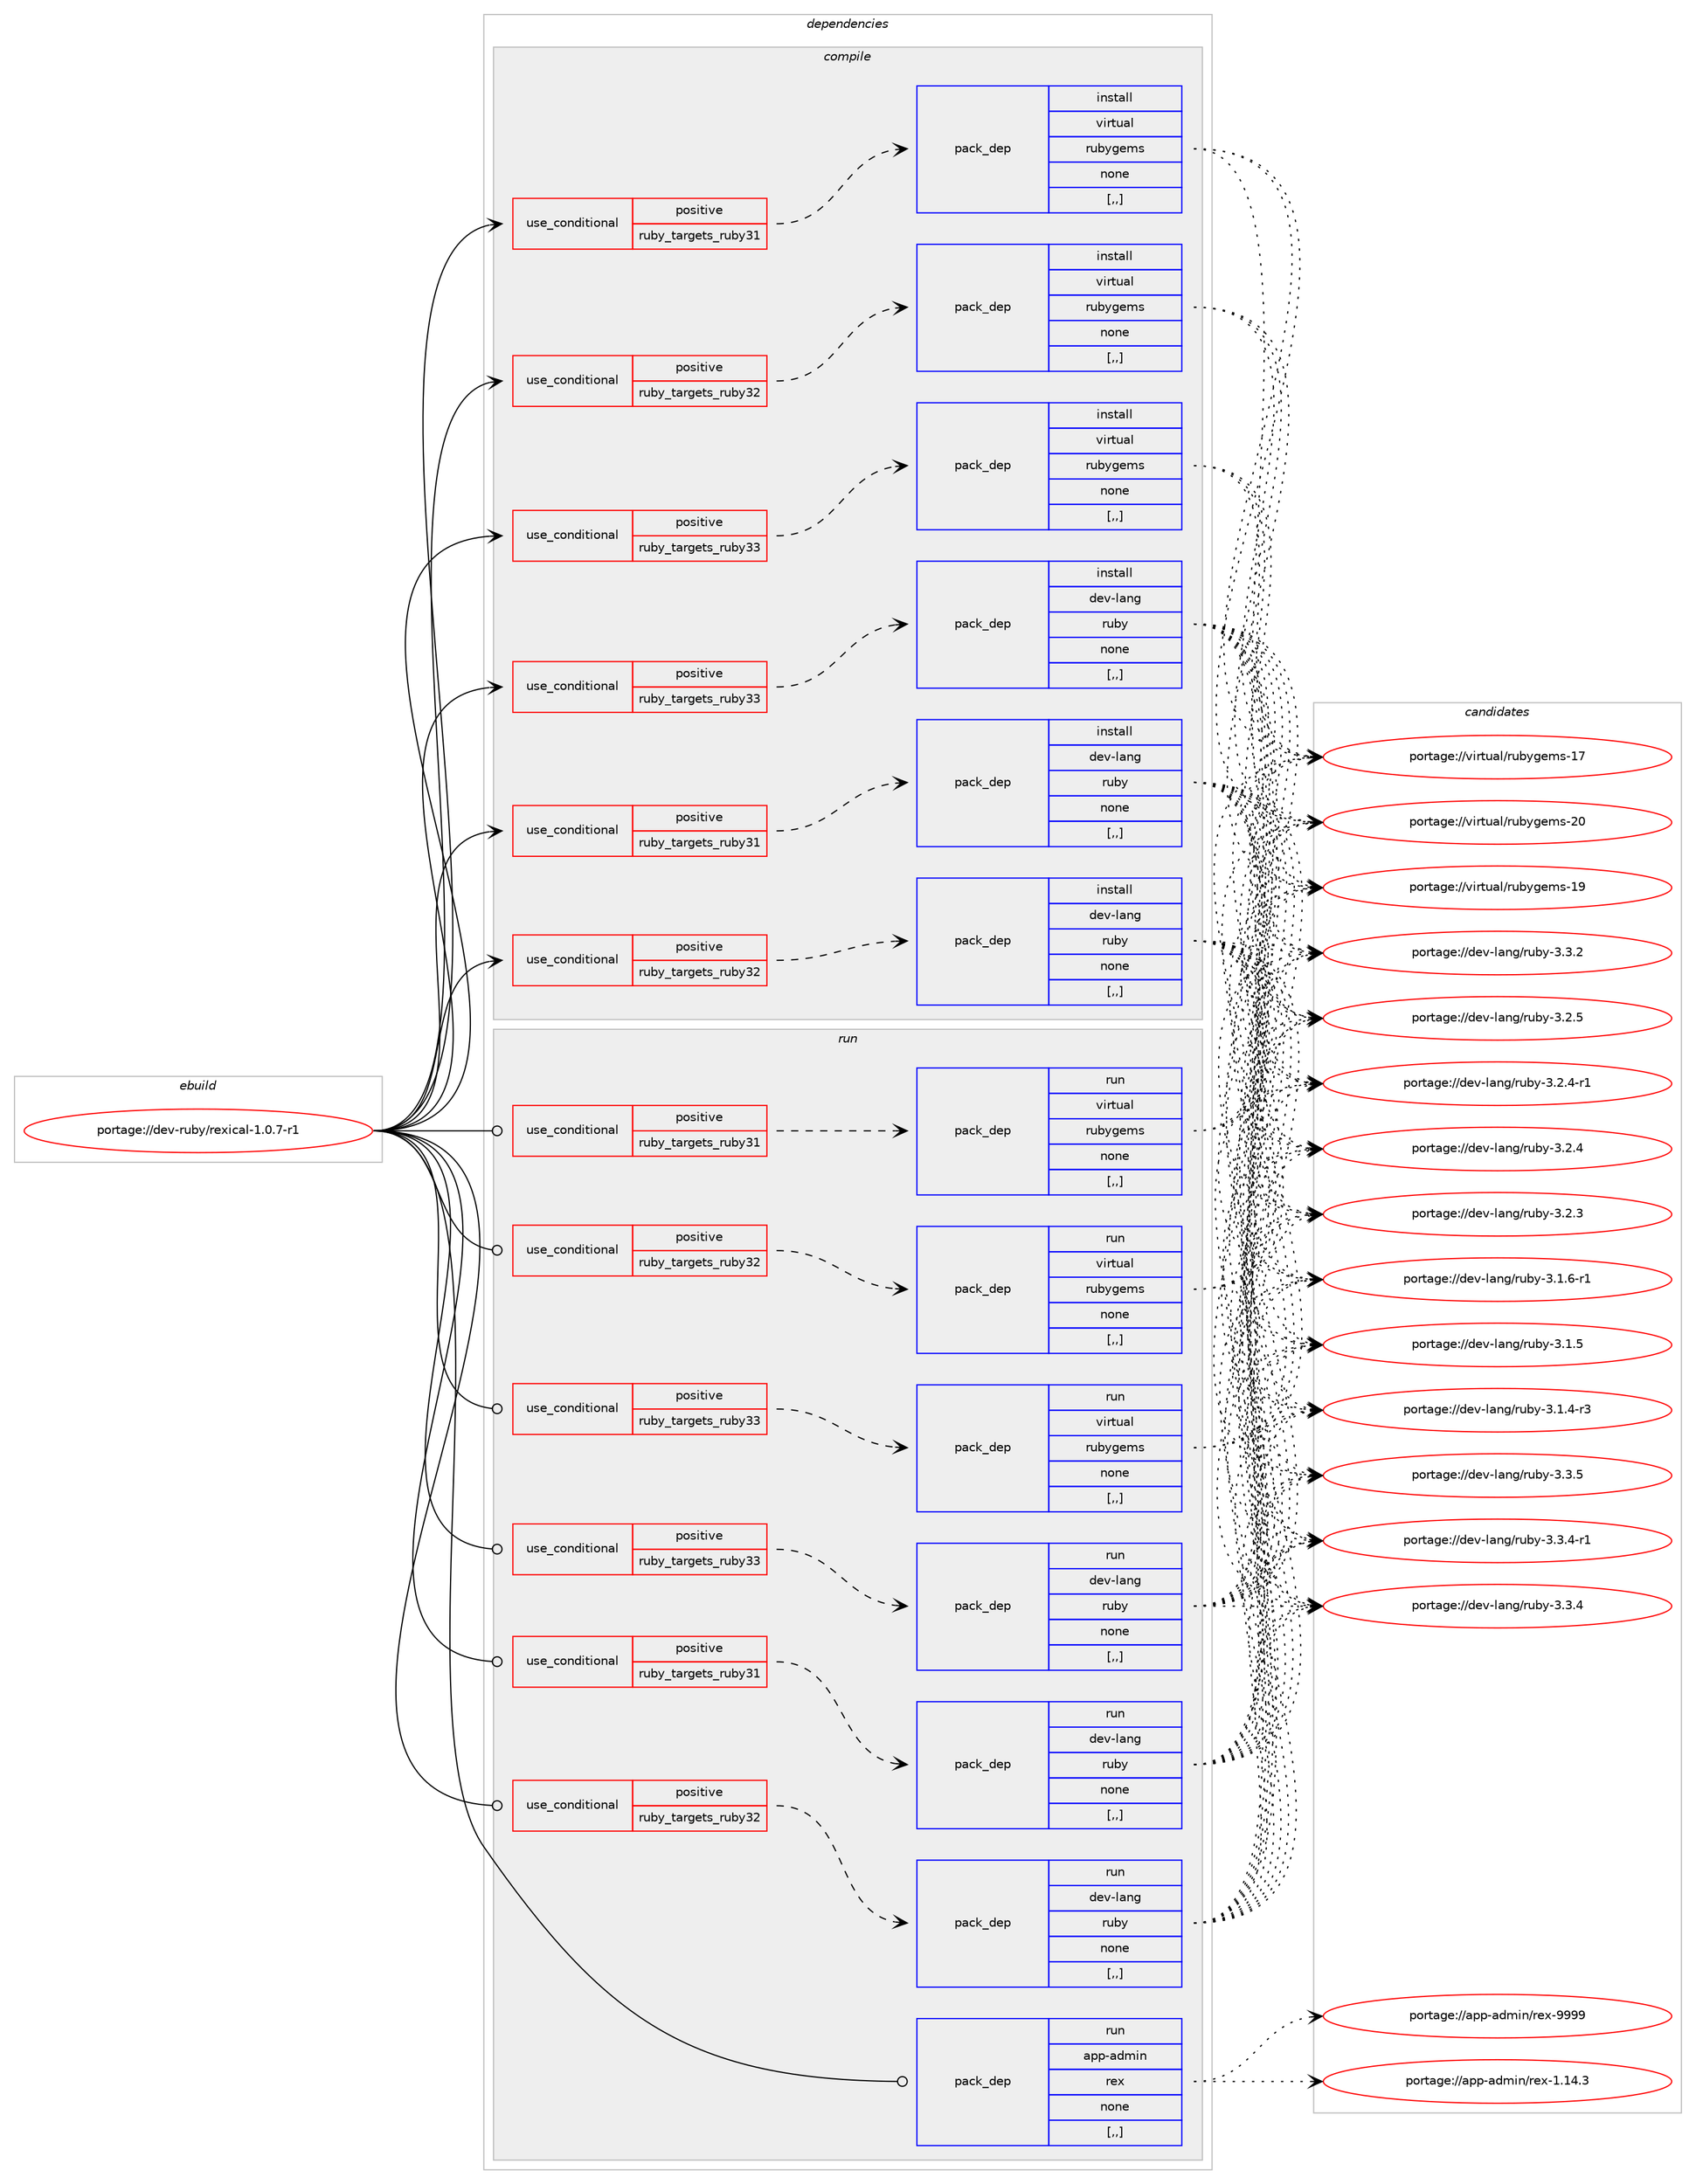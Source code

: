 digraph prolog {

# *************
# Graph options
# *************

newrank=true;
concentrate=true;
compound=true;
graph [rankdir=LR,fontname=Helvetica,fontsize=10,ranksep=1.5];#, ranksep=2.5, nodesep=0.2];
edge  [arrowhead=vee];
node  [fontname=Helvetica,fontsize=10];

# **********
# The ebuild
# **********

subgraph cluster_leftcol {
color=gray;
label=<<i>ebuild</i>>;
id [label="portage://dev-ruby/rexical-1.0.7-r1", color=red, width=4, href="../dev-ruby/rexical-1.0.7-r1.svg"];
}

# ****************
# The dependencies
# ****************

subgraph cluster_midcol {
color=gray;
label=<<i>dependencies</i>>;
subgraph cluster_compile {
fillcolor="#eeeeee";
style=filled;
label=<<i>compile</i>>;
subgraph cond185556 {
dependency694823 [label=<<TABLE BORDER="0" CELLBORDER="1" CELLSPACING="0" CELLPADDING="4"><TR><TD ROWSPAN="3" CELLPADDING="10">use_conditional</TD></TR><TR><TD>positive</TD></TR><TR><TD>ruby_targets_ruby31</TD></TR></TABLE>>, shape=none, color=red];
subgraph pack504316 {
dependency694824 [label=<<TABLE BORDER="0" CELLBORDER="1" CELLSPACING="0" CELLPADDING="4" WIDTH="220"><TR><TD ROWSPAN="6" CELLPADDING="30">pack_dep</TD></TR><TR><TD WIDTH="110">install</TD></TR><TR><TD>dev-lang</TD></TR><TR><TD>ruby</TD></TR><TR><TD>none</TD></TR><TR><TD>[,,]</TD></TR></TABLE>>, shape=none, color=blue];
}
dependency694823:e -> dependency694824:w [weight=20,style="dashed",arrowhead="vee"];
}
id:e -> dependency694823:w [weight=20,style="solid",arrowhead="vee"];
subgraph cond185557 {
dependency694825 [label=<<TABLE BORDER="0" CELLBORDER="1" CELLSPACING="0" CELLPADDING="4"><TR><TD ROWSPAN="3" CELLPADDING="10">use_conditional</TD></TR><TR><TD>positive</TD></TR><TR><TD>ruby_targets_ruby31</TD></TR></TABLE>>, shape=none, color=red];
subgraph pack504317 {
dependency694826 [label=<<TABLE BORDER="0" CELLBORDER="1" CELLSPACING="0" CELLPADDING="4" WIDTH="220"><TR><TD ROWSPAN="6" CELLPADDING="30">pack_dep</TD></TR><TR><TD WIDTH="110">install</TD></TR><TR><TD>virtual</TD></TR><TR><TD>rubygems</TD></TR><TR><TD>none</TD></TR><TR><TD>[,,]</TD></TR></TABLE>>, shape=none, color=blue];
}
dependency694825:e -> dependency694826:w [weight=20,style="dashed",arrowhead="vee"];
}
id:e -> dependency694825:w [weight=20,style="solid",arrowhead="vee"];
subgraph cond185558 {
dependency694827 [label=<<TABLE BORDER="0" CELLBORDER="1" CELLSPACING="0" CELLPADDING="4"><TR><TD ROWSPAN="3" CELLPADDING="10">use_conditional</TD></TR><TR><TD>positive</TD></TR><TR><TD>ruby_targets_ruby32</TD></TR></TABLE>>, shape=none, color=red];
subgraph pack504318 {
dependency694828 [label=<<TABLE BORDER="0" CELLBORDER="1" CELLSPACING="0" CELLPADDING="4" WIDTH="220"><TR><TD ROWSPAN="6" CELLPADDING="30">pack_dep</TD></TR><TR><TD WIDTH="110">install</TD></TR><TR><TD>dev-lang</TD></TR><TR><TD>ruby</TD></TR><TR><TD>none</TD></TR><TR><TD>[,,]</TD></TR></TABLE>>, shape=none, color=blue];
}
dependency694827:e -> dependency694828:w [weight=20,style="dashed",arrowhead="vee"];
}
id:e -> dependency694827:w [weight=20,style="solid",arrowhead="vee"];
subgraph cond185559 {
dependency694829 [label=<<TABLE BORDER="0" CELLBORDER="1" CELLSPACING="0" CELLPADDING="4"><TR><TD ROWSPAN="3" CELLPADDING="10">use_conditional</TD></TR><TR><TD>positive</TD></TR><TR><TD>ruby_targets_ruby32</TD></TR></TABLE>>, shape=none, color=red];
subgraph pack504319 {
dependency694830 [label=<<TABLE BORDER="0" CELLBORDER="1" CELLSPACING="0" CELLPADDING="4" WIDTH="220"><TR><TD ROWSPAN="6" CELLPADDING="30">pack_dep</TD></TR><TR><TD WIDTH="110">install</TD></TR><TR><TD>virtual</TD></TR><TR><TD>rubygems</TD></TR><TR><TD>none</TD></TR><TR><TD>[,,]</TD></TR></TABLE>>, shape=none, color=blue];
}
dependency694829:e -> dependency694830:w [weight=20,style="dashed",arrowhead="vee"];
}
id:e -> dependency694829:w [weight=20,style="solid",arrowhead="vee"];
subgraph cond185560 {
dependency694831 [label=<<TABLE BORDER="0" CELLBORDER="1" CELLSPACING="0" CELLPADDING="4"><TR><TD ROWSPAN="3" CELLPADDING="10">use_conditional</TD></TR><TR><TD>positive</TD></TR><TR><TD>ruby_targets_ruby33</TD></TR></TABLE>>, shape=none, color=red];
subgraph pack504320 {
dependency694832 [label=<<TABLE BORDER="0" CELLBORDER="1" CELLSPACING="0" CELLPADDING="4" WIDTH="220"><TR><TD ROWSPAN="6" CELLPADDING="30">pack_dep</TD></TR><TR><TD WIDTH="110">install</TD></TR><TR><TD>dev-lang</TD></TR><TR><TD>ruby</TD></TR><TR><TD>none</TD></TR><TR><TD>[,,]</TD></TR></TABLE>>, shape=none, color=blue];
}
dependency694831:e -> dependency694832:w [weight=20,style="dashed",arrowhead="vee"];
}
id:e -> dependency694831:w [weight=20,style="solid",arrowhead="vee"];
subgraph cond185561 {
dependency694833 [label=<<TABLE BORDER="0" CELLBORDER="1" CELLSPACING="0" CELLPADDING="4"><TR><TD ROWSPAN="3" CELLPADDING="10">use_conditional</TD></TR><TR><TD>positive</TD></TR><TR><TD>ruby_targets_ruby33</TD></TR></TABLE>>, shape=none, color=red];
subgraph pack504321 {
dependency694834 [label=<<TABLE BORDER="0" CELLBORDER="1" CELLSPACING="0" CELLPADDING="4" WIDTH="220"><TR><TD ROWSPAN="6" CELLPADDING="30">pack_dep</TD></TR><TR><TD WIDTH="110">install</TD></TR><TR><TD>virtual</TD></TR><TR><TD>rubygems</TD></TR><TR><TD>none</TD></TR><TR><TD>[,,]</TD></TR></TABLE>>, shape=none, color=blue];
}
dependency694833:e -> dependency694834:w [weight=20,style="dashed",arrowhead="vee"];
}
id:e -> dependency694833:w [weight=20,style="solid",arrowhead="vee"];
}
subgraph cluster_compileandrun {
fillcolor="#eeeeee";
style=filled;
label=<<i>compile and run</i>>;
}
subgraph cluster_run {
fillcolor="#eeeeee";
style=filled;
label=<<i>run</i>>;
subgraph cond185562 {
dependency694835 [label=<<TABLE BORDER="0" CELLBORDER="1" CELLSPACING="0" CELLPADDING="4"><TR><TD ROWSPAN="3" CELLPADDING="10">use_conditional</TD></TR><TR><TD>positive</TD></TR><TR><TD>ruby_targets_ruby31</TD></TR></TABLE>>, shape=none, color=red];
subgraph pack504322 {
dependency694836 [label=<<TABLE BORDER="0" CELLBORDER="1" CELLSPACING="0" CELLPADDING="4" WIDTH="220"><TR><TD ROWSPAN="6" CELLPADDING="30">pack_dep</TD></TR><TR><TD WIDTH="110">run</TD></TR><TR><TD>dev-lang</TD></TR><TR><TD>ruby</TD></TR><TR><TD>none</TD></TR><TR><TD>[,,]</TD></TR></TABLE>>, shape=none, color=blue];
}
dependency694835:e -> dependency694836:w [weight=20,style="dashed",arrowhead="vee"];
}
id:e -> dependency694835:w [weight=20,style="solid",arrowhead="odot"];
subgraph cond185563 {
dependency694837 [label=<<TABLE BORDER="0" CELLBORDER="1" CELLSPACING="0" CELLPADDING="4"><TR><TD ROWSPAN="3" CELLPADDING="10">use_conditional</TD></TR><TR><TD>positive</TD></TR><TR><TD>ruby_targets_ruby31</TD></TR></TABLE>>, shape=none, color=red];
subgraph pack504323 {
dependency694838 [label=<<TABLE BORDER="0" CELLBORDER="1" CELLSPACING="0" CELLPADDING="4" WIDTH="220"><TR><TD ROWSPAN="6" CELLPADDING="30">pack_dep</TD></TR><TR><TD WIDTH="110">run</TD></TR><TR><TD>virtual</TD></TR><TR><TD>rubygems</TD></TR><TR><TD>none</TD></TR><TR><TD>[,,]</TD></TR></TABLE>>, shape=none, color=blue];
}
dependency694837:e -> dependency694838:w [weight=20,style="dashed",arrowhead="vee"];
}
id:e -> dependency694837:w [weight=20,style="solid",arrowhead="odot"];
subgraph cond185564 {
dependency694839 [label=<<TABLE BORDER="0" CELLBORDER="1" CELLSPACING="0" CELLPADDING="4"><TR><TD ROWSPAN="3" CELLPADDING="10">use_conditional</TD></TR><TR><TD>positive</TD></TR><TR><TD>ruby_targets_ruby32</TD></TR></TABLE>>, shape=none, color=red];
subgraph pack504324 {
dependency694840 [label=<<TABLE BORDER="0" CELLBORDER="1" CELLSPACING="0" CELLPADDING="4" WIDTH="220"><TR><TD ROWSPAN="6" CELLPADDING="30">pack_dep</TD></TR><TR><TD WIDTH="110">run</TD></TR><TR><TD>dev-lang</TD></TR><TR><TD>ruby</TD></TR><TR><TD>none</TD></TR><TR><TD>[,,]</TD></TR></TABLE>>, shape=none, color=blue];
}
dependency694839:e -> dependency694840:w [weight=20,style="dashed",arrowhead="vee"];
}
id:e -> dependency694839:w [weight=20,style="solid",arrowhead="odot"];
subgraph cond185565 {
dependency694841 [label=<<TABLE BORDER="0" CELLBORDER="1" CELLSPACING="0" CELLPADDING="4"><TR><TD ROWSPAN="3" CELLPADDING="10">use_conditional</TD></TR><TR><TD>positive</TD></TR><TR><TD>ruby_targets_ruby32</TD></TR></TABLE>>, shape=none, color=red];
subgraph pack504325 {
dependency694842 [label=<<TABLE BORDER="0" CELLBORDER="1" CELLSPACING="0" CELLPADDING="4" WIDTH="220"><TR><TD ROWSPAN="6" CELLPADDING="30">pack_dep</TD></TR><TR><TD WIDTH="110">run</TD></TR><TR><TD>virtual</TD></TR><TR><TD>rubygems</TD></TR><TR><TD>none</TD></TR><TR><TD>[,,]</TD></TR></TABLE>>, shape=none, color=blue];
}
dependency694841:e -> dependency694842:w [weight=20,style="dashed",arrowhead="vee"];
}
id:e -> dependency694841:w [weight=20,style="solid",arrowhead="odot"];
subgraph cond185566 {
dependency694843 [label=<<TABLE BORDER="0" CELLBORDER="1" CELLSPACING="0" CELLPADDING="4"><TR><TD ROWSPAN="3" CELLPADDING="10">use_conditional</TD></TR><TR><TD>positive</TD></TR><TR><TD>ruby_targets_ruby33</TD></TR></TABLE>>, shape=none, color=red];
subgraph pack504326 {
dependency694844 [label=<<TABLE BORDER="0" CELLBORDER="1" CELLSPACING="0" CELLPADDING="4" WIDTH="220"><TR><TD ROWSPAN="6" CELLPADDING="30">pack_dep</TD></TR><TR><TD WIDTH="110">run</TD></TR><TR><TD>dev-lang</TD></TR><TR><TD>ruby</TD></TR><TR><TD>none</TD></TR><TR><TD>[,,]</TD></TR></TABLE>>, shape=none, color=blue];
}
dependency694843:e -> dependency694844:w [weight=20,style="dashed",arrowhead="vee"];
}
id:e -> dependency694843:w [weight=20,style="solid",arrowhead="odot"];
subgraph cond185567 {
dependency694845 [label=<<TABLE BORDER="0" CELLBORDER="1" CELLSPACING="0" CELLPADDING="4"><TR><TD ROWSPAN="3" CELLPADDING="10">use_conditional</TD></TR><TR><TD>positive</TD></TR><TR><TD>ruby_targets_ruby33</TD></TR></TABLE>>, shape=none, color=red];
subgraph pack504327 {
dependency694846 [label=<<TABLE BORDER="0" CELLBORDER="1" CELLSPACING="0" CELLPADDING="4" WIDTH="220"><TR><TD ROWSPAN="6" CELLPADDING="30">pack_dep</TD></TR><TR><TD WIDTH="110">run</TD></TR><TR><TD>virtual</TD></TR><TR><TD>rubygems</TD></TR><TR><TD>none</TD></TR><TR><TD>[,,]</TD></TR></TABLE>>, shape=none, color=blue];
}
dependency694845:e -> dependency694846:w [weight=20,style="dashed",arrowhead="vee"];
}
id:e -> dependency694845:w [weight=20,style="solid",arrowhead="odot"];
subgraph pack504328 {
dependency694847 [label=<<TABLE BORDER="0" CELLBORDER="1" CELLSPACING="0" CELLPADDING="4" WIDTH="220"><TR><TD ROWSPAN="6" CELLPADDING="30">pack_dep</TD></TR><TR><TD WIDTH="110">run</TD></TR><TR><TD>app-admin</TD></TR><TR><TD>rex</TD></TR><TR><TD>none</TD></TR><TR><TD>[,,]</TD></TR></TABLE>>, shape=none, color=blue];
}
id:e -> dependency694847:w [weight=20,style="solid",arrowhead="odot"];
}
}

# **************
# The candidates
# **************

subgraph cluster_choices {
rank=same;
color=gray;
label=<<i>candidates</i>>;

subgraph choice504316 {
color=black;
nodesep=1;
choice10010111845108971101034711411798121455146514653 [label="portage://dev-lang/ruby-3.3.5", color=red, width=4,href="../dev-lang/ruby-3.3.5.svg"];
choice100101118451089711010347114117981214551465146524511449 [label="portage://dev-lang/ruby-3.3.4-r1", color=red, width=4,href="../dev-lang/ruby-3.3.4-r1.svg"];
choice10010111845108971101034711411798121455146514652 [label="portage://dev-lang/ruby-3.3.4", color=red, width=4,href="../dev-lang/ruby-3.3.4.svg"];
choice10010111845108971101034711411798121455146514650 [label="portage://dev-lang/ruby-3.3.2", color=red, width=4,href="../dev-lang/ruby-3.3.2.svg"];
choice10010111845108971101034711411798121455146504653 [label="portage://dev-lang/ruby-3.2.5", color=red, width=4,href="../dev-lang/ruby-3.2.5.svg"];
choice100101118451089711010347114117981214551465046524511449 [label="portage://dev-lang/ruby-3.2.4-r1", color=red, width=4,href="../dev-lang/ruby-3.2.4-r1.svg"];
choice10010111845108971101034711411798121455146504652 [label="portage://dev-lang/ruby-3.2.4", color=red, width=4,href="../dev-lang/ruby-3.2.4.svg"];
choice10010111845108971101034711411798121455146504651 [label="portage://dev-lang/ruby-3.2.3", color=red, width=4,href="../dev-lang/ruby-3.2.3.svg"];
choice100101118451089711010347114117981214551464946544511449 [label="portage://dev-lang/ruby-3.1.6-r1", color=red, width=4,href="../dev-lang/ruby-3.1.6-r1.svg"];
choice10010111845108971101034711411798121455146494653 [label="portage://dev-lang/ruby-3.1.5", color=red, width=4,href="../dev-lang/ruby-3.1.5.svg"];
choice100101118451089711010347114117981214551464946524511451 [label="portage://dev-lang/ruby-3.1.4-r3", color=red, width=4,href="../dev-lang/ruby-3.1.4-r3.svg"];
dependency694824:e -> choice10010111845108971101034711411798121455146514653:w [style=dotted,weight="100"];
dependency694824:e -> choice100101118451089711010347114117981214551465146524511449:w [style=dotted,weight="100"];
dependency694824:e -> choice10010111845108971101034711411798121455146514652:w [style=dotted,weight="100"];
dependency694824:e -> choice10010111845108971101034711411798121455146514650:w [style=dotted,weight="100"];
dependency694824:e -> choice10010111845108971101034711411798121455146504653:w [style=dotted,weight="100"];
dependency694824:e -> choice100101118451089711010347114117981214551465046524511449:w [style=dotted,weight="100"];
dependency694824:e -> choice10010111845108971101034711411798121455146504652:w [style=dotted,weight="100"];
dependency694824:e -> choice10010111845108971101034711411798121455146504651:w [style=dotted,weight="100"];
dependency694824:e -> choice100101118451089711010347114117981214551464946544511449:w [style=dotted,weight="100"];
dependency694824:e -> choice10010111845108971101034711411798121455146494653:w [style=dotted,weight="100"];
dependency694824:e -> choice100101118451089711010347114117981214551464946524511451:w [style=dotted,weight="100"];
}
subgraph choice504317 {
color=black;
nodesep=1;
choice118105114116117971084711411798121103101109115455048 [label="portage://virtual/rubygems-20", color=red, width=4,href="../virtual/rubygems-20.svg"];
choice118105114116117971084711411798121103101109115454957 [label="portage://virtual/rubygems-19", color=red, width=4,href="../virtual/rubygems-19.svg"];
choice118105114116117971084711411798121103101109115454955 [label="portage://virtual/rubygems-17", color=red, width=4,href="../virtual/rubygems-17.svg"];
dependency694826:e -> choice118105114116117971084711411798121103101109115455048:w [style=dotted,weight="100"];
dependency694826:e -> choice118105114116117971084711411798121103101109115454957:w [style=dotted,weight="100"];
dependency694826:e -> choice118105114116117971084711411798121103101109115454955:w [style=dotted,weight="100"];
}
subgraph choice504318 {
color=black;
nodesep=1;
choice10010111845108971101034711411798121455146514653 [label="portage://dev-lang/ruby-3.3.5", color=red, width=4,href="../dev-lang/ruby-3.3.5.svg"];
choice100101118451089711010347114117981214551465146524511449 [label="portage://dev-lang/ruby-3.3.4-r1", color=red, width=4,href="../dev-lang/ruby-3.3.4-r1.svg"];
choice10010111845108971101034711411798121455146514652 [label="portage://dev-lang/ruby-3.3.4", color=red, width=4,href="../dev-lang/ruby-3.3.4.svg"];
choice10010111845108971101034711411798121455146514650 [label="portage://dev-lang/ruby-3.3.2", color=red, width=4,href="../dev-lang/ruby-3.3.2.svg"];
choice10010111845108971101034711411798121455146504653 [label="portage://dev-lang/ruby-3.2.5", color=red, width=4,href="../dev-lang/ruby-3.2.5.svg"];
choice100101118451089711010347114117981214551465046524511449 [label="portage://dev-lang/ruby-3.2.4-r1", color=red, width=4,href="../dev-lang/ruby-3.2.4-r1.svg"];
choice10010111845108971101034711411798121455146504652 [label="portage://dev-lang/ruby-3.2.4", color=red, width=4,href="../dev-lang/ruby-3.2.4.svg"];
choice10010111845108971101034711411798121455146504651 [label="portage://dev-lang/ruby-3.2.3", color=red, width=4,href="../dev-lang/ruby-3.2.3.svg"];
choice100101118451089711010347114117981214551464946544511449 [label="portage://dev-lang/ruby-3.1.6-r1", color=red, width=4,href="../dev-lang/ruby-3.1.6-r1.svg"];
choice10010111845108971101034711411798121455146494653 [label="portage://dev-lang/ruby-3.1.5", color=red, width=4,href="../dev-lang/ruby-3.1.5.svg"];
choice100101118451089711010347114117981214551464946524511451 [label="portage://dev-lang/ruby-3.1.4-r3", color=red, width=4,href="../dev-lang/ruby-3.1.4-r3.svg"];
dependency694828:e -> choice10010111845108971101034711411798121455146514653:w [style=dotted,weight="100"];
dependency694828:e -> choice100101118451089711010347114117981214551465146524511449:w [style=dotted,weight="100"];
dependency694828:e -> choice10010111845108971101034711411798121455146514652:w [style=dotted,weight="100"];
dependency694828:e -> choice10010111845108971101034711411798121455146514650:w [style=dotted,weight="100"];
dependency694828:e -> choice10010111845108971101034711411798121455146504653:w [style=dotted,weight="100"];
dependency694828:e -> choice100101118451089711010347114117981214551465046524511449:w [style=dotted,weight="100"];
dependency694828:e -> choice10010111845108971101034711411798121455146504652:w [style=dotted,weight="100"];
dependency694828:e -> choice10010111845108971101034711411798121455146504651:w [style=dotted,weight="100"];
dependency694828:e -> choice100101118451089711010347114117981214551464946544511449:w [style=dotted,weight="100"];
dependency694828:e -> choice10010111845108971101034711411798121455146494653:w [style=dotted,weight="100"];
dependency694828:e -> choice100101118451089711010347114117981214551464946524511451:w [style=dotted,weight="100"];
}
subgraph choice504319 {
color=black;
nodesep=1;
choice118105114116117971084711411798121103101109115455048 [label="portage://virtual/rubygems-20", color=red, width=4,href="../virtual/rubygems-20.svg"];
choice118105114116117971084711411798121103101109115454957 [label="portage://virtual/rubygems-19", color=red, width=4,href="../virtual/rubygems-19.svg"];
choice118105114116117971084711411798121103101109115454955 [label="portage://virtual/rubygems-17", color=red, width=4,href="../virtual/rubygems-17.svg"];
dependency694830:e -> choice118105114116117971084711411798121103101109115455048:w [style=dotted,weight="100"];
dependency694830:e -> choice118105114116117971084711411798121103101109115454957:w [style=dotted,weight="100"];
dependency694830:e -> choice118105114116117971084711411798121103101109115454955:w [style=dotted,weight="100"];
}
subgraph choice504320 {
color=black;
nodesep=1;
choice10010111845108971101034711411798121455146514653 [label="portage://dev-lang/ruby-3.3.5", color=red, width=4,href="../dev-lang/ruby-3.3.5.svg"];
choice100101118451089711010347114117981214551465146524511449 [label="portage://dev-lang/ruby-3.3.4-r1", color=red, width=4,href="../dev-lang/ruby-3.3.4-r1.svg"];
choice10010111845108971101034711411798121455146514652 [label="portage://dev-lang/ruby-3.3.4", color=red, width=4,href="../dev-lang/ruby-3.3.4.svg"];
choice10010111845108971101034711411798121455146514650 [label="portage://dev-lang/ruby-3.3.2", color=red, width=4,href="../dev-lang/ruby-3.3.2.svg"];
choice10010111845108971101034711411798121455146504653 [label="portage://dev-lang/ruby-3.2.5", color=red, width=4,href="../dev-lang/ruby-3.2.5.svg"];
choice100101118451089711010347114117981214551465046524511449 [label="portage://dev-lang/ruby-3.2.4-r1", color=red, width=4,href="../dev-lang/ruby-3.2.4-r1.svg"];
choice10010111845108971101034711411798121455146504652 [label="portage://dev-lang/ruby-3.2.4", color=red, width=4,href="../dev-lang/ruby-3.2.4.svg"];
choice10010111845108971101034711411798121455146504651 [label="portage://dev-lang/ruby-3.2.3", color=red, width=4,href="../dev-lang/ruby-3.2.3.svg"];
choice100101118451089711010347114117981214551464946544511449 [label="portage://dev-lang/ruby-3.1.6-r1", color=red, width=4,href="../dev-lang/ruby-3.1.6-r1.svg"];
choice10010111845108971101034711411798121455146494653 [label="portage://dev-lang/ruby-3.1.5", color=red, width=4,href="../dev-lang/ruby-3.1.5.svg"];
choice100101118451089711010347114117981214551464946524511451 [label="portage://dev-lang/ruby-3.1.4-r3", color=red, width=4,href="../dev-lang/ruby-3.1.4-r3.svg"];
dependency694832:e -> choice10010111845108971101034711411798121455146514653:w [style=dotted,weight="100"];
dependency694832:e -> choice100101118451089711010347114117981214551465146524511449:w [style=dotted,weight="100"];
dependency694832:e -> choice10010111845108971101034711411798121455146514652:w [style=dotted,weight="100"];
dependency694832:e -> choice10010111845108971101034711411798121455146514650:w [style=dotted,weight="100"];
dependency694832:e -> choice10010111845108971101034711411798121455146504653:w [style=dotted,weight="100"];
dependency694832:e -> choice100101118451089711010347114117981214551465046524511449:w [style=dotted,weight="100"];
dependency694832:e -> choice10010111845108971101034711411798121455146504652:w [style=dotted,weight="100"];
dependency694832:e -> choice10010111845108971101034711411798121455146504651:w [style=dotted,weight="100"];
dependency694832:e -> choice100101118451089711010347114117981214551464946544511449:w [style=dotted,weight="100"];
dependency694832:e -> choice10010111845108971101034711411798121455146494653:w [style=dotted,weight="100"];
dependency694832:e -> choice100101118451089711010347114117981214551464946524511451:w [style=dotted,weight="100"];
}
subgraph choice504321 {
color=black;
nodesep=1;
choice118105114116117971084711411798121103101109115455048 [label="portage://virtual/rubygems-20", color=red, width=4,href="../virtual/rubygems-20.svg"];
choice118105114116117971084711411798121103101109115454957 [label="portage://virtual/rubygems-19", color=red, width=4,href="../virtual/rubygems-19.svg"];
choice118105114116117971084711411798121103101109115454955 [label="portage://virtual/rubygems-17", color=red, width=4,href="../virtual/rubygems-17.svg"];
dependency694834:e -> choice118105114116117971084711411798121103101109115455048:w [style=dotted,weight="100"];
dependency694834:e -> choice118105114116117971084711411798121103101109115454957:w [style=dotted,weight="100"];
dependency694834:e -> choice118105114116117971084711411798121103101109115454955:w [style=dotted,weight="100"];
}
subgraph choice504322 {
color=black;
nodesep=1;
choice10010111845108971101034711411798121455146514653 [label="portage://dev-lang/ruby-3.3.5", color=red, width=4,href="../dev-lang/ruby-3.3.5.svg"];
choice100101118451089711010347114117981214551465146524511449 [label="portage://dev-lang/ruby-3.3.4-r1", color=red, width=4,href="../dev-lang/ruby-3.3.4-r1.svg"];
choice10010111845108971101034711411798121455146514652 [label="portage://dev-lang/ruby-3.3.4", color=red, width=4,href="../dev-lang/ruby-3.3.4.svg"];
choice10010111845108971101034711411798121455146514650 [label="portage://dev-lang/ruby-3.3.2", color=red, width=4,href="../dev-lang/ruby-3.3.2.svg"];
choice10010111845108971101034711411798121455146504653 [label="portage://dev-lang/ruby-3.2.5", color=red, width=4,href="../dev-lang/ruby-3.2.5.svg"];
choice100101118451089711010347114117981214551465046524511449 [label="portage://dev-lang/ruby-3.2.4-r1", color=red, width=4,href="../dev-lang/ruby-3.2.4-r1.svg"];
choice10010111845108971101034711411798121455146504652 [label="portage://dev-lang/ruby-3.2.4", color=red, width=4,href="../dev-lang/ruby-3.2.4.svg"];
choice10010111845108971101034711411798121455146504651 [label="portage://dev-lang/ruby-3.2.3", color=red, width=4,href="../dev-lang/ruby-3.2.3.svg"];
choice100101118451089711010347114117981214551464946544511449 [label="portage://dev-lang/ruby-3.1.6-r1", color=red, width=4,href="../dev-lang/ruby-3.1.6-r1.svg"];
choice10010111845108971101034711411798121455146494653 [label="portage://dev-lang/ruby-3.1.5", color=red, width=4,href="../dev-lang/ruby-3.1.5.svg"];
choice100101118451089711010347114117981214551464946524511451 [label="portage://dev-lang/ruby-3.1.4-r3", color=red, width=4,href="../dev-lang/ruby-3.1.4-r3.svg"];
dependency694836:e -> choice10010111845108971101034711411798121455146514653:w [style=dotted,weight="100"];
dependency694836:e -> choice100101118451089711010347114117981214551465146524511449:w [style=dotted,weight="100"];
dependency694836:e -> choice10010111845108971101034711411798121455146514652:w [style=dotted,weight="100"];
dependency694836:e -> choice10010111845108971101034711411798121455146514650:w [style=dotted,weight="100"];
dependency694836:e -> choice10010111845108971101034711411798121455146504653:w [style=dotted,weight="100"];
dependency694836:e -> choice100101118451089711010347114117981214551465046524511449:w [style=dotted,weight="100"];
dependency694836:e -> choice10010111845108971101034711411798121455146504652:w [style=dotted,weight="100"];
dependency694836:e -> choice10010111845108971101034711411798121455146504651:w [style=dotted,weight="100"];
dependency694836:e -> choice100101118451089711010347114117981214551464946544511449:w [style=dotted,weight="100"];
dependency694836:e -> choice10010111845108971101034711411798121455146494653:w [style=dotted,weight="100"];
dependency694836:e -> choice100101118451089711010347114117981214551464946524511451:w [style=dotted,weight="100"];
}
subgraph choice504323 {
color=black;
nodesep=1;
choice118105114116117971084711411798121103101109115455048 [label="portage://virtual/rubygems-20", color=red, width=4,href="../virtual/rubygems-20.svg"];
choice118105114116117971084711411798121103101109115454957 [label="portage://virtual/rubygems-19", color=red, width=4,href="../virtual/rubygems-19.svg"];
choice118105114116117971084711411798121103101109115454955 [label="portage://virtual/rubygems-17", color=red, width=4,href="../virtual/rubygems-17.svg"];
dependency694838:e -> choice118105114116117971084711411798121103101109115455048:w [style=dotted,weight="100"];
dependency694838:e -> choice118105114116117971084711411798121103101109115454957:w [style=dotted,weight="100"];
dependency694838:e -> choice118105114116117971084711411798121103101109115454955:w [style=dotted,weight="100"];
}
subgraph choice504324 {
color=black;
nodesep=1;
choice10010111845108971101034711411798121455146514653 [label="portage://dev-lang/ruby-3.3.5", color=red, width=4,href="../dev-lang/ruby-3.3.5.svg"];
choice100101118451089711010347114117981214551465146524511449 [label="portage://dev-lang/ruby-3.3.4-r1", color=red, width=4,href="../dev-lang/ruby-3.3.4-r1.svg"];
choice10010111845108971101034711411798121455146514652 [label="portage://dev-lang/ruby-3.3.4", color=red, width=4,href="../dev-lang/ruby-3.3.4.svg"];
choice10010111845108971101034711411798121455146514650 [label="portage://dev-lang/ruby-3.3.2", color=red, width=4,href="../dev-lang/ruby-3.3.2.svg"];
choice10010111845108971101034711411798121455146504653 [label="portage://dev-lang/ruby-3.2.5", color=red, width=4,href="../dev-lang/ruby-3.2.5.svg"];
choice100101118451089711010347114117981214551465046524511449 [label="portage://dev-lang/ruby-3.2.4-r1", color=red, width=4,href="../dev-lang/ruby-3.2.4-r1.svg"];
choice10010111845108971101034711411798121455146504652 [label="portage://dev-lang/ruby-3.2.4", color=red, width=4,href="../dev-lang/ruby-3.2.4.svg"];
choice10010111845108971101034711411798121455146504651 [label="portage://dev-lang/ruby-3.2.3", color=red, width=4,href="../dev-lang/ruby-3.2.3.svg"];
choice100101118451089711010347114117981214551464946544511449 [label="portage://dev-lang/ruby-3.1.6-r1", color=red, width=4,href="../dev-lang/ruby-3.1.6-r1.svg"];
choice10010111845108971101034711411798121455146494653 [label="portage://dev-lang/ruby-3.1.5", color=red, width=4,href="../dev-lang/ruby-3.1.5.svg"];
choice100101118451089711010347114117981214551464946524511451 [label="portage://dev-lang/ruby-3.1.4-r3", color=red, width=4,href="../dev-lang/ruby-3.1.4-r3.svg"];
dependency694840:e -> choice10010111845108971101034711411798121455146514653:w [style=dotted,weight="100"];
dependency694840:e -> choice100101118451089711010347114117981214551465146524511449:w [style=dotted,weight="100"];
dependency694840:e -> choice10010111845108971101034711411798121455146514652:w [style=dotted,weight="100"];
dependency694840:e -> choice10010111845108971101034711411798121455146514650:w [style=dotted,weight="100"];
dependency694840:e -> choice10010111845108971101034711411798121455146504653:w [style=dotted,weight="100"];
dependency694840:e -> choice100101118451089711010347114117981214551465046524511449:w [style=dotted,weight="100"];
dependency694840:e -> choice10010111845108971101034711411798121455146504652:w [style=dotted,weight="100"];
dependency694840:e -> choice10010111845108971101034711411798121455146504651:w [style=dotted,weight="100"];
dependency694840:e -> choice100101118451089711010347114117981214551464946544511449:w [style=dotted,weight="100"];
dependency694840:e -> choice10010111845108971101034711411798121455146494653:w [style=dotted,weight="100"];
dependency694840:e -> choice100101118451089711010347114117981214551464946524511451:w [style=dotted,weight="100"];
}
subgraph choice504325 {
color=black;
nodesep=1;
choice118105114116117971084711411798121103101109115455048 [label="portage://virtual/rubygems-20", color=red, width=4,href="../virtual/rubygems-20.svg"];
choice118105114116117971084711411798121103101109115454957 [label="portage://virtual/rubygems-19", color=red, width=4,href="../virtual/rubygems-19.svg"];
choice118105114116117971084711411798121103101109115454955 [label="portage://virtual/rubygems-17", color=red, width=4,href="../virtual/rubygems-17.svg"];
dependency694842:e -> choice118105114116117971084711411798121103101109115455048:w [style=dotted,weight="100"];
dependency694842:e -> choice118105114116117971084711411798121103101109115454957:w [style=dotted,weight="100"];
dependency694842:e -> choice118105114116117971084711411798121103101109115454955:w [style=dotted,weight="100"];
}
subgraph choice504326 {
color=black;
nodesep=1;
choice10010111845108971101034711411798121455146514653 [label="portage://dev-lang/ruby-3.3.5", color=red, width=4,href="../dev-lang/ruby-3.3.5.svg"];
choice100101118451089711010347114117981214551465146524511449 [label="portage://dev-lang/ruby-3.3.4-r1", color=red, width=4,href="../dev-lang/ruby-3.3.4-r1.svg"];
choice10010111845108971101034711411798121455146514652 [label="portage://dev-lang/ruby-3.3.4", color=red, width=4,href="../dev-lang/ruby-3.3.4.svg"];
choice10010111845108971101034711411798121455146514650 [label="portage://dev-lang/ruby-3.3.2", color=red, width=4,href="../dev-lang/ruby-3.3.2.svg"];
choice10010111845108971101034711411798121455146504653 [label="portage://dev-lang/ruby-3.2.5", color=red, width=4,href="../dev-lang/ruby-3.2.5.svg"];
choice100101118451089711010347114117981214551465046524511449 [label="portage://dev-lang/ruby-3.2.4-r1", color=red, width=4,href="../dev-lang/ruby-3.2.4-r1.svg"];
choice10010111845108971101034711411798121455146504652 [label="portage://dev-lang/ruby-3.2.4", color=red, width=4,href="../dev-lang/ruby-3.2.4.svg"];
choice10010111845108971101034711411798121455146504651 [label="portage://dev-lang/ruby-3.2.3", color=red, width=4,href="../dev-lang/ruby-3.2.3.svg"];
choice100101118451089711010347114117981214551464946544511449 [label="portage://dev-lang/ruby-3.1.6-r1", color=red, width=4,href="../dev-lang/ruby-3.1.6-r1.svg"];
choice10010111845108971101034711411798121455146494653 [label="portage://dev-lang/ruby-3.1.5", color=red, width=4,href="../dev-lang/ruby-3.1.5.svg"];
choice100101118451089711010347114117981214551464946524511451 [label="portage://dev-lang/ruby-3.1.4-r3", color=red, width=4,href="../dev-lang/ruby-3.1.4-r3.svg"];
dependency694844:e -> choice10010111845108971101034711411798121455146514653:w [style=dotted,weight="100"];
dependency694844:e -> choice100101118451089711010347114117981214551465146524511449:w [style=dotted,weight="100"];
dependency694844:e -> choice10010111845108971101034711411798121455146514652:w [style=dotted,weight="100"];
dependency694844:e -> choice10010111845108971101034711411798121455146514650:w [style=dotted,weight="100"];
dependency694844:e -> choice10010111845108971101034711411798121455146504653:w [style=dotted,weight="100"];
dependency694844:e -> choice100101118451089711010347114117981214551465046524511449:w [style=dotted,weight="100"];
dependency694844:e -> choice10010111845108971101034711411798121455146504652:w [style=dotted,weight="100"];
dependency694844:e -> choice10010111845108971101034711411798121455146504651:w [style=dotted,weight="100"];
dependency694844:e -> choice100101118451089711010347114117981214551464946544511449:w [style=dotted,weight="100"];
dependency694844:e -> choice10010111845108971101034711411798121455146494653:w [style=dotted,weight="100"];
dependency694844:e -> choice100101118451089711010347114117981214551464946524511451:w [style=dotted,weight="100"];
}
subgraph choice504327 {
color=black;
nodesep=1;
choice118105114116117971084711411798121103101109115455048 [label="portage://virtual/rubygems-20", color=red, width=4,href="../virtual/rubygems-20.svg"];
choice118105114116117971084711411798121103101109115454957 [label="portage://virtual/rubygems-19", color=red, width=4,href="../virtual/rubygems-19.svg"];
choice118105114116117971084711411798121103101109115454955 [label="portage://virtual/rubygems-17", color=red, width=4,href="../virtual/rubygems-17.svg"];
dependency694846:e -> choice118105114116117971084711411798121103101109115455048:w [style=dotted,weight="100"];
dependency694846:e -> choice118105114116117971084711411798121103101109115454957:w [style=dotted,weight="100"];
dependency694846:e -> choice118105114116117971084711411798121103101109115454955:w [style=dotted,weight="100"];
}
subgraph choice504328 {
color=black;
nodesep=1;
choice971121124597100109105110471141011204557575757 [label="portage://app-admin/rex-9999", color=red, width=4,href="../app-admin/rex-9999.svg"];
choice9711211245971001091051104711410112045494649524651 [label="portage://app-admin/rex-1.14.3", color=red, width=4,href="../app-admin/rex-1.14.3.svg"];
dependency694847:e -> choice971121124597100109105110471141011204557575757:w [style=dotted,weight="100"];
dependency694847:e -> choice9711211245971001091051104711410112045494649524651:w [style=dotted,weight="100"];
}
}

}
